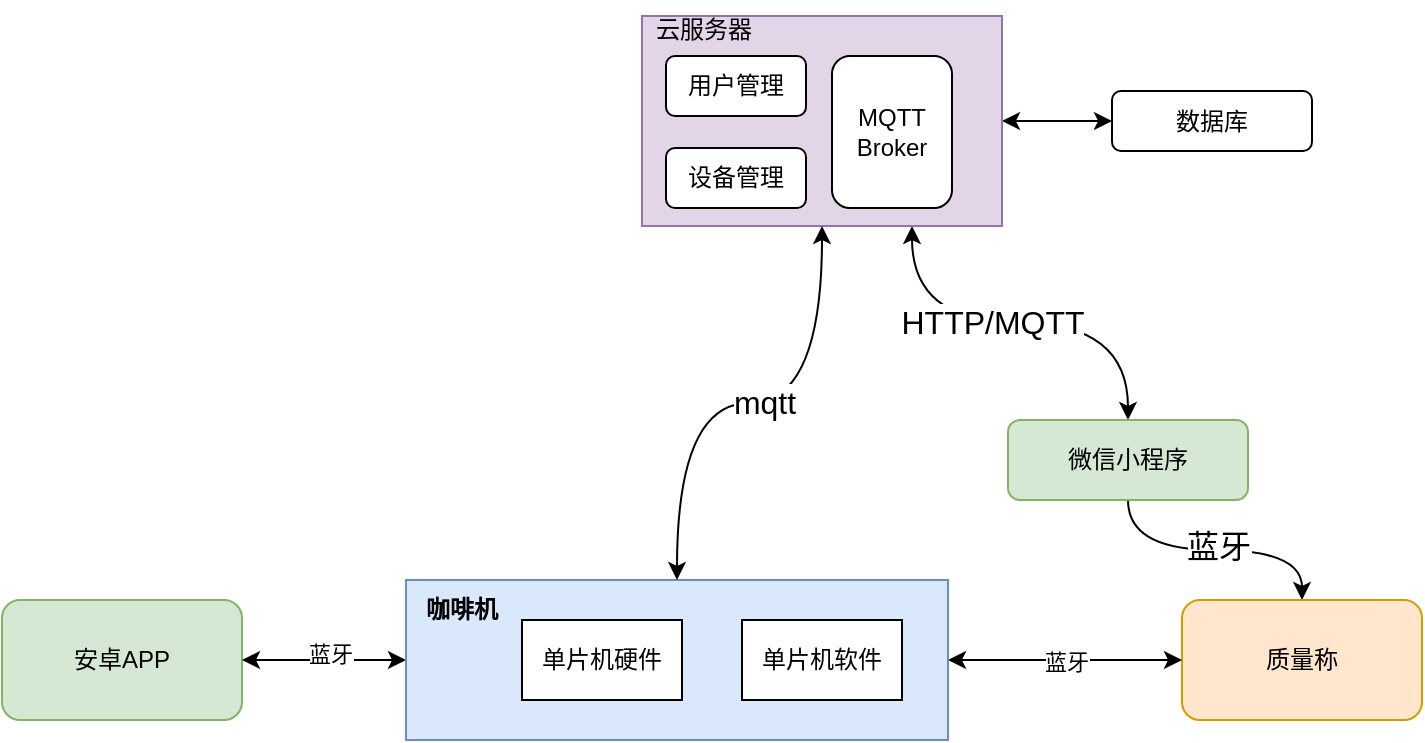 <mxfile version="26.2.15">
  <diagram name="第 1 页" id="fM7v8zDCmkdMlTbwOrmR">
    <mxGraphModel dx="2253" dy="695" grid="1" gridSize="10" guides="1" tooltips="1" connect="1" arrows="1" fold="1" page="1" pageScale="1" pageWidth="827" pageHeight="1169" math="0" shadow="0">
      <root>
        <mxCell id="0" />
        <mxCell id="1" parent="0" />
        <mxCell id="OEyQ0tjbLL6TsNNDfpWR-4" value="安卓APP" style="rounded=1;whiteSpace=wrap;html=1;fillColor=#d5e8d4;strokeColor=#82b366;" parent="1" vertex="1">
          <mxGeometry x="-140" y="450" width="120" height="60" as="geometry" />
        </mxCell>
        <mxCell id="OEyQ0tjbLL6TsNNDfpWR-13" value="" style="endArrow=classic;startArrow=classic;html=1;rounded=0;entryX=0;entryY=0.5;entryDx=0;entryDy=0;exitX=1;exitY=0.5;exitDx=0;exitDy=0;" parent="1" source="OEyQ0tjbLL6TsNNDfpWR-4" target="OEyQ0tjbLL6TsNNDfpWR-1" edge="1">
          <mxGeometry width="50" height="50" relative="1" as="geometry">
            <mxPoint x="-30" y="520" as="sourcePoint" />
            <mxPoint x="20" y="470" as="targetPoint" />
          </mxGeometry>
        </mxCell>
        <mxCell id="lhn--kY6jADPYIsUBQdD-10" value="蓝牙" style="edgeLabel;html=1;align=center;verticalAlign=middle;resizable=0;points=[];" vertex="1" connectable="0" parent="OEyQ0tjbLL6TsNNDfpWR-13">
          <mxGeometry x="0.073" y="3" relative="1" as="geometry">
            <mxPoint as="offset" />
          </mxGeometry>
        </mxCell>
        <mxCell id="lhn--kY6jADPYIsUBQdD-3" style="edgeStyle=orthogonalEdgeStyle;rounded=0;orthogonalLoop=1;jettySize=auto;html=1;exitX=0.5;exitY=0;exitDx=0;exitDy=0;entryX=0.75;entryY=1;entryDx=0;entryDy=0;curved=1;startArrow=classic;startFill=1;" edge="1" parent="1" source="OEyQ0tjbLL6TsNNDfpWR-14" target="OEyQ0tjbLL6TsNNDfpWR-17">
          <mxGeometry relative="1" as="geometry" />
        </mxCell>
        <mxCell id="lhn--kY6jADPYIsUBQdD-5" value="HTTP/MQTT" style="edgeLabel;html=1;align=center;verticalAlign=middle;resizable=0;points=[];fontSize=16;" vertex="1" connectable="0" parent="lhn--kY6jADPYIsUBQdD-3">
          <mxGeometry x="0.137" y="-1" relative="1" as="geometry">
            <mxPoint as="offset" />
          </mxGeometry>
        </mxCell>
        <mxCell id="lhn--kY6jADPYIsUBQdD-4" style="edgeStyle=orthogonalEdgeStyle;rounded=0;orthogonalLoop=1;jettySize=auto;html=1;exitX=0.5;exitY=1;exitDx=0;exitDy=0;curved=1;" edge="1" parent="1" source="OEyQ0tjbLL6TsNNDfpWR-14" target="OEyQ0tjbLL6TsNNDfpWR-28">
          <mxGeometry relative="1" as="geometry" />
        </mxCell>
        <mxCell id="lhn--kY6jADPYIsUBQdD-6" value="蓝牙" style="edgeLabel;html=1;align=center;verticalAlign=middle;resizable=0;points=[];fontSize=16;" vertex="1" connectable="0" parent="lhn--kY6jADPYIsUBQdD-4">
          <mxGeometry x="0.025" y="2" relative="1" as="geometry">
            <mxPoint as="offset" />
          </mxGeometry>
        </mxCell>
        <mxCell id="OEyQ0tjbLL6TsNNDfpWR-14" value="微信小程序" style="rounded=1;whiteSpace=wrap;html=1;fillColor=#d5e8d4;strokeColor=#82b366;" parent="1" vertex="1">
          <mxGeometry x="363" y="360" width="120" height="40" as="geometry" />
        </mxCell>
        <mxCell id="OEyQ0tjbLL6TsNNDfpWR-25" style="rounded=0;orthogonalLoop=1;jettySize=auto;html=1;exitX=1;exitY=0.5;exitDx=0;exitDy=0;entryX=0;entryY=0.5;entryDx=0;entryDy=0;startArrow=classic;startFill=1;" parent="1" source="OEyQ0tjbLL6TsNNDfpWR-17" target="OEyQ0tjbLL6TsNNDfpWR-22" edge="1">
          <mxGeometry relative="1" as="geometry" />
        </mxCell>
        <mxCell id="OEyQ0tjbLL6TsNNDfpWR-22" value="数据库" style="rounded=1;whiteSpace=wrap;html=1;" parent="1" vertex="1">
          <mxGeometry x="415" y="195.5" width="100" height="30" as="geometry" />
        </mxCell>
        <mxCell id="OEyQ0tjbLL6TsNNDfpWR-28" value="质量称" style="rounded=1;whiteSpace=wrap;html=1;fillColor=#ffe6cc;strokeColor=#d79b00;" parent="1" vertex="1">
          <mxGeometry x="450" y="450" width="120" height="60" as="geometry" />
        </mxCell>
        <mxCell id="OEyQ0tjbLL6TsNNDfpWR-29" style="edgeStyle=orthogonalEdgeStyle;rounded=0;orthogonalLoop=1;jettySize=auto;html=1;exitX=1;exitY=0.5;exitDx=0;exitDy=0;entryX=0;entryY=0.5;entryDx=0;entryDy=0;startArrow=classic;startFill=1;" parent="1" source="OEyQ0tjbLL6TsNNDfpWR-1" target="OEyQ0tjbLL6TsNNDfpWR-28" edge="1">
          <mxGeometry relative="1" as="geometry" />
        </mxCell>
        <mxCell id="lhn--kY6jADPYIsUBQdD-9" value="蓝牙" style="edgeLabel;html=1;align=center;verticalAlign=middle;resizable=0;points=[];" vertex="1" connectable="0" parent="OEyQ0tjbLL6TsNNDfpWR-29">
          <mxGeometry x="0.009" y="-1" relative="1" as="geometry">
            <mxPoint as="offset" />
          </mxGeometry>
        </mxCell>
        <mxCell id="OEyQ0tjbLL6TsNNDfpWR-31" value="" style="group" parent="1" vertex="1" connectable="0">
          <mxGeometry x="62" y="440" width="271" height="80" as="geometry" />
        </mxCell>
        <mxCell id="OEyQ0tjbLL6TsNNDfpWR-1" value="" style="rounded=0;whiteSpace=wrap;html=1;fillColor=#dae8fc;strokeColor=#6c8ebf;" parent="OEyQ0tjbLL6TsNNDfpWR-31" vertex="1">
          <mxGeometry width="271" height="80" as="geometry" />
        </mxCell>
        <mxCell id="OEyQ0tjbLL6TsNNDfpWR-2" value="单片机硬件" style="rounded=0;whiteSpace=wrap;html=1;" parent="OEyQ0tjbLL6TsNNDfpWR-31" vertex="1">
          <mxGeometry x="58" y="20" width="80" height="40" as="geometry" />
        </mxCell>
        <mxCell id="OEyQ0tjbLL6TsNNDfpWR-3" value="单片机软件" style="rounded=0;whiteSpace=wrap;html=1;" parent="OEyQ0tjbLL6TsNNDfpWR-31" vertex="1">
          <mxGeometry x="168" y="20" width="80" height="40" as="geometry" />
        </mxCell>
        <mxCell id="lhn--kY6jADPYIsUBQdD-11" value="咖啡机" style="text;strokeColor=none;align=center;fillColor=none;html=1;verticalAlign=middle;whiteSpace=wrap;rounded=0;fontStyle=1" vertex="1" parent="OEyQ0tjbLL6TsNNDfpWR-31">
          <mxGeometry x="-2" width="60" height="30" as="geometry" />
        </mxCell>
        <mxCell id="OEyQ0tjbLL6TsNNDfpWR-17" value="" style="rounded=0;whiteSpace=wrap;html=1;fillColor=#e1d5e7;strokeColor=#9673a6;" parent="1" vertex="1">
          <mxGeometry x="180" y="158" width="180" height="105" as="geometry" />
        </mxCell>
        <mxCell id="OEyQ0tjbLL6TsNNDfpWR-16" value="用户管理" style="rounded=1;whiteSpace=wrap;html=1;" parent="1" vertex="1">
          <mxGeometry x="192" y="178" width="70" height="30" as="geometry" />
        </mxCell>
        <mxCell id="OEyQ0tjbLL6TsNNDfpWR-18" value="设备管理" style="rounded=1;whiteSpace=wrap;html=1;" parent="1" vertex="1">
          <mxGeometry x="192" y="224" width="70" height="30" as="geometry" />
        </mxCell>
        <mxCell id="OEyQ0tjbLL6TsNNDfpWR-21" value="云服务器" style="text;strokeColor=none;align=center;fillColor=none;html=1;verticalAlign=middle;whiteSpace=wrap;rounded=0;" parent="1" vertex="1">
          <mxGeometry x="181" y="150" width="60" height="30" as="geometry" />
        </mxCell>
        <mxCell id="lhn--kY6jADPYIsUBQdD-1" value="MQTT&lt;br&gt;Broker" style="rounded=1;whiteSpace=wrap;html=1;" vertex="1" parent="1">
          <mxGeometry x="275" y="178" width="60" height="76" as="geometry" />
        </mxCell>
        <mxCell id="lhn--kY6jADPYIsUBQdD-7" style="edgeStyle=orthogonalEdgeStyle;rounded=0;orthogonalLoop=1;jettySize=auto;html=1;exitX=0.5;exitY=0;exitDx=0;exitDy=0;entryX=0.5;entryY=1;entryDx=0;entryDy=0;curved=1;startArrow=classic;startFill=1;" edge="1" parent="1" source="OEyQ0tjbLL6TsNNDfpWR-1" target="OEyQ0tjbLL6TsNNDfpWR-17">
          <mxGeometry relative="1" as="geometry" />
        </mxCell>
        <mxCell id="lhn--kY6jADPYIsUBQdD-8" value="mqtt" style="edgeLabel;html=1;align=center;verticalAlign=middle;resizable=0;points=[];fontSize=16;" vertex="1" connectable="0" parent="lhn--kY6jADPYIsUBQdD-7">
          <mxGeometry x="0.128" y="-1" relative="1" as="geometry">
            <mxPoint x="-9" y="-2" as="offset" />
          </mxGeometry>
        </mxCell>
      </root>
    </mxGraphModel>
  </diagram>
</mxfile>
